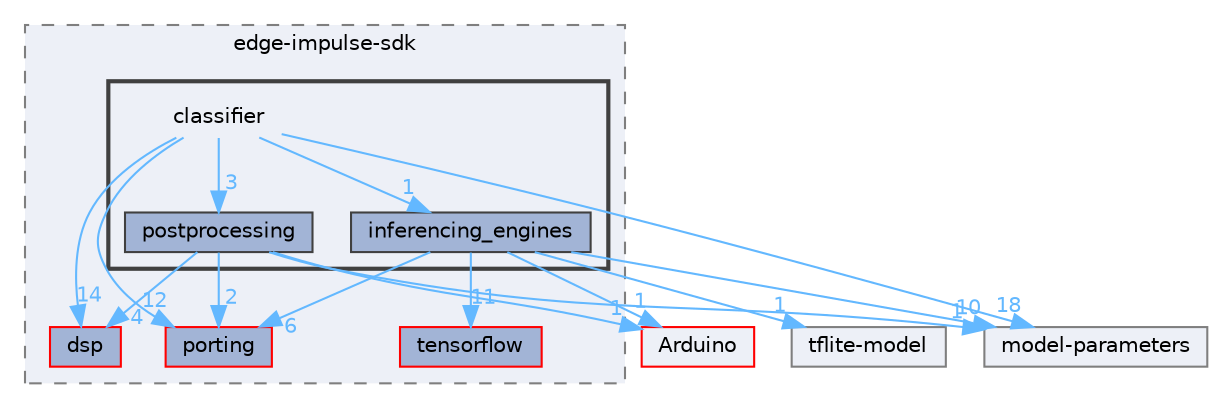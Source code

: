digraph "Face_Access_inferencing/src/edge-impulse-sdk/classifier"
{
 // LATEX_PDF_SIZE
  bgcolor="transparent";
  edge [fontname=Helvetica,fontsize=10,labelfontname=Helvetica,labelfontsize=10];
  node [fontname=Helvetica,fontsize=10,shape=box,height=0.2,width=0.4];
  compound=true
  subgraph clusterdir_295f854905297c9d29514d45981534fb {
    graph [ bgcolor="#edf0f7", pencolor="grey50", label="edge-impulse-sdk", fontname=Helvetica,fontsize=10 style="filled,dashed", URL="dir_295f854905297c9d29514d45981534fb.html",tooltip=""]
  dir_77876a311ad5c794abf7dab690b99819 [label="porting", fillcolor="#a2b4d6", color="red", style="filled", URL="dir_77876a311ad5c794abf7dab690b99819.html",tooltip=""];
  dir_886b43ea9b160eca43e3ca1bc455c6fc [label="dsp", fillcolor="#a2b4d6", color="red", style="filled", URL="dir_886b43ea9b160eca43e3ca1bc455c6fc.html",tooltip=""];
  dir_88de7df65619900f92563be63df6b182 [label="tensorflow", fillcolor="#a2b4d6", color="red", style="filled", URL="dir_88de7df65619900f92563be63df6b182.html",tooltip=""];
  subgraph clusterdir_23fbe5a3fb0933f31748c7066d658296 {
    graph [ bgcolor="#edf0f7", pencolor="grey25", label="", fontname=Helvetica,fontsize=10 style="filled,bold", URL="dir_23fbe5a3fb0933f31748c7066d658296.html",tooltip=""]
    dir_23fbe5a3fb0933f31748c7066d658296 [shape=plaintext, label="classifier"];
  dir_63d11d38fe0a40715ad2e5045faba8c4 [label="inferencing_engines", fillcolor="#a2b4d6", color="grey25", style="filled", URL="dir_63d11d38fe0a40715ad2e5045faba8c4.html",tooltip=""];
  dir_b08767f3f9811ceede9c6180fa27cbcd [label="postprocessing", fillcolor="#a2b4d6", color="grey25", style="filled", URL="dir_b08767f3f9811ceede9c6180fa27cbcd.html",tooltip=""];
  }
  }
  dir_dbd2491d7b62253ce630b92abaa69375 [label="model-parameters", fillcolor="#edf0f7", color="grey50", style="filled", URL="dir_dbd2491d7b62253ce630b92abaa69375.html",tooltip=""];
  dir_a991eec27578c865874ede3d8ec657c2 [label="Arduino", fillcolor="#edf0f7", color="red", style="filled", URL="dir_a991eec27578c865874ede3d8ec657c2.html",tooltip=""];
  dir_732eb1c4eb51de3fcfc757eabe2a865b [label="tflite-model", fillcolor="#edf0f7", color="grey50", style="filled", URL="dir_732eb1c4eb51de3fcfc757eabe2a865b.html",tooltip=""];
  dir_23fbe5a3fb0933f31748c7066d658296->dir_63d11d38fe0a40715ad2e5045faba8c4 [headlabel="1", labeldistance=1.5 headhref="dir_000048_000144.html" href="dir_000048_000144.html" color="steelblue1" fontcolor="steelblue1"];
  dir_23fbe5a3fb0933f31748c7066d658296->dir_77876a311ad5c794abf7dab690b99819 [headlabel="12", labeldistance=1.5 headhref="dir_000048_000243.html" href="dir_000048_000243.html" color="steelblue1" fontcolor="steelblue1"];
  dir_23fbe5a3fb0933f31748c7066d658296->dir_886b43ea9b160eca43e3ca1bc455c6fc [headlabel="14", labeldistance=1.5 headhref="dir_000048_000084.html" href="dir_000048_000084.html" color="steelblue1" fontcolor="steelblue1"];
  dir_23fbe5a3fb0933f31748c7066d658296->dir_b08767f3f9811ceede9c6180fa27cbcd [headlabel="3", labeldistance=1.5 headhref="dir_000048_000244.html" href="dir_000048_000244.html" color="steelblue1" fontcolor="steelblue1"];
  dir_23fbe5a3fb0933f31748c7066d658296->dir_dbd2491d7b62253ce630b92abaa69375 [headlabel="18", labeldistance=1.5 headhref="dir_000048_000197.html" href="dir_000048_000197.html" color="steelblue1" fontcolor="steelblue1"];
  dir_63d11d38fe0a40715ad2e5045faba8c4->dir_732eb1c4eb51de3fcfc757eabe2a865b [headlabel="1", labeldistance=1.5 headhref="dir_000144_000337.html" href="dir_000144_000337.html" color="steelblue1" fontcolor="steelblue1"];
  dir_63d11d38fe0a40715ad2e5045faba8c4->dir_77876a311ad5c794abf7dab690b99819 [headlabel="6", labeldistance=1.5 headhref="dir_000144_000243.html" href="dir_000144_000243.html" color="steelblue1" fontcolor="steelblue1"];
  dir_63d11d38fe0a40715ad2e5045faba8c4->dir_88de7df65619900f92563be63df6b182 [headlabel="11", labeldistance=1.5 headhref="dir_000144_000318.html" href="dir_000144_000318.html" color="steelblue1" fontcolor="steelblue1"];
  dir_63d11d38fe0a40715ad2e5045faba8c4->dir_a991eec27578c865874ede3d8ec657c2 [headlabel="1", labeldistance=1.5 headhref="dir_000144_000014.html" href="dir_000144_000014.html" color="steelblue1" fontcolor="steelblue1"];
  dir_63d11d38fe0a40715ad2e5045faba8c4->dir_dbd2491d7b62253ce630b92abaa69375 [headlabel="10", labeldistance=1.5 headhref="dir_000144_000197.html" href="dir_000144_000197.html" color="steelblue1" fontcolor="steelblue1"];
  dir_b08767f3f9811ceede9c6180fa27cbcd->dir_77876a311ad5c794abf7dab690b99819 [headlabel="2", labeldistance=1.5 headhref="dir_000244_000243.html" href="dir_000244_000243.html" color="steelblue1" fontcolor="steelblue1"];
  dir_b08767f3f9811ceede9c6180fa27cbcd->dir_886b43ea9b160eca43e3ca1bc455c6fc [headlabel="4", labeldistance=1.5 headhref="dir_000244_000084.html" href="dir_000244_000084.html" color="steelblue1" fontcolor="steelblue1"];
  dir_b08767f3f9811ceede9c6180fa27cbcd->dir_dbd2491d7b62253ce630b92abaa69375 [headlabel="1", labeldistance=1.5 headhref="dir_000244_000197.html" href="dir_000244_000197.html" color="steelblue1" fontcolor="steelblue1"];
  dir_b08767f3f9811ceede9c6180fa27cbcd->dir_a991eec27578c865874ede3d8ec657c2 [headlabel="1", labeldistance=1.5 headhref="dir_000244_000014.html" href="dir_000244_000014.html" color="steelblue1" fontcolor="steelblue1"];
}
